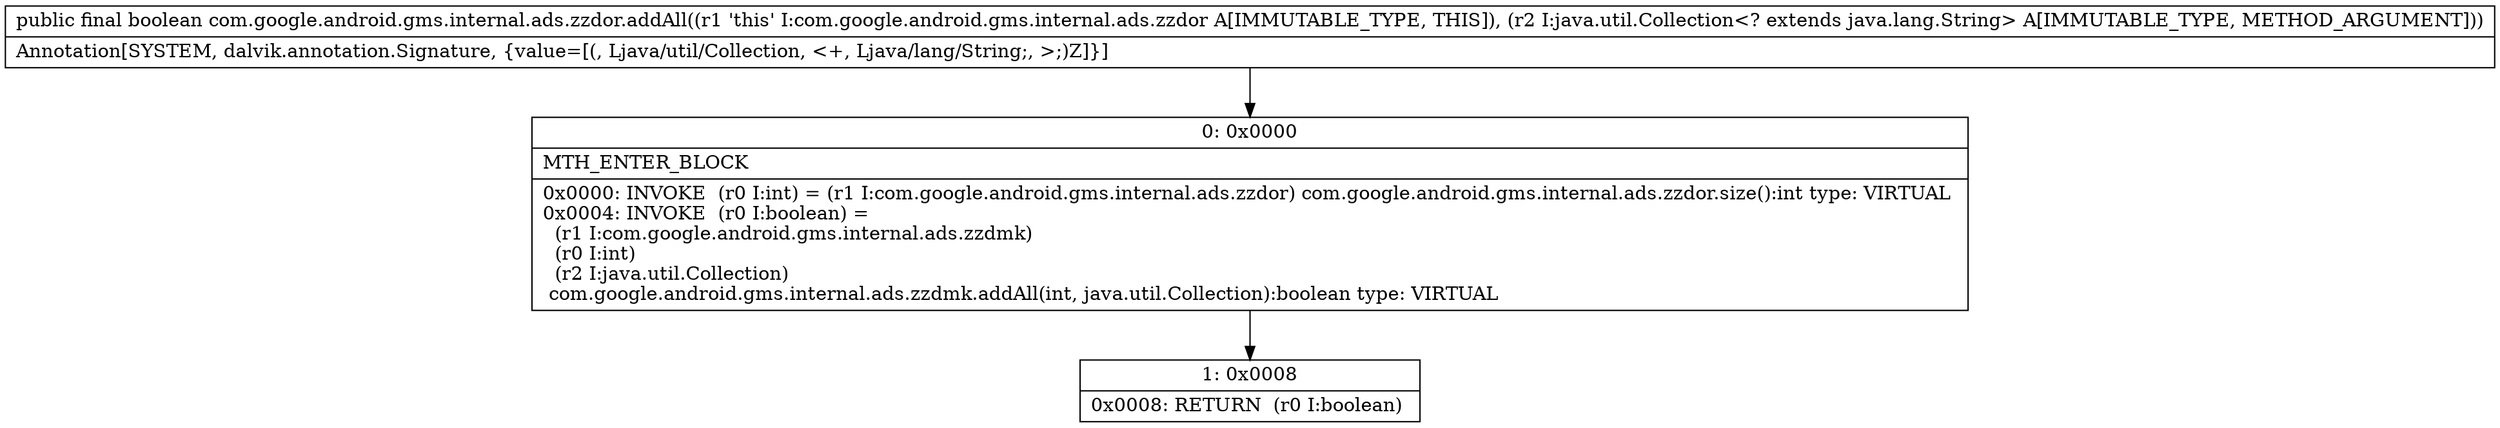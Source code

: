 digraph "CFG forcom.google.android.gms.internal.ads.zzdor.addAll(Ljava\/util\/Collection;)Z" {
Node_0 [shape=record,label="{0\:\ 0x0000|MTH_ENTER_BLOCK\l|0x0000: INVOKE  (r0 I:int) = (r1 I:com.google.android.gms.internal.ads.zzdor) com.google.android.gms.internal.ads.zzdor.size():int type: VIRTUAL \l0x0004: INVOKE  (r0 I:boolean) = \l  (r1 I:com.google.android.gms.internal.ads.zzdmk)\l  (r0 I:int)\l  (r2 I:java.util.Collection)\l com.google.android.gms.internal.ads.zzdmk.addAll(int, java.util.Collection):boolean type: VIRTUAL \l}"];
Node_1 [shape=record,label="{1\:\ 0x0008|0x0008: RETURN  (r0 I:boolean) \l}"];
MethodNode[shape=record,label="{public final boolean com.google.android.gms.internal.ads.zzdor.addAll((r1 'this' I:com.google.android.gms.internal.ads.zzdor A[IMMUTABLE_TYPE, THIS]), (r2 I:java.util.Collection\<? extends java.lang.String\> A[IMMUTABLE_TYPE, METHOD_ARGUMENT]))  | Annotation[SYSTEM, dalvik.annotation.Signature, \{value=[(, Ljava\/util\/Collection, \<+, Ljava\/lang\/String;, \>;)Z]\}]\l}"];
MethodNode -> Node_0;
Node_0 -> Node_1;
}

